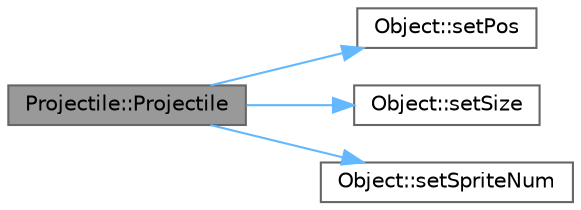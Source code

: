 digraph "Projectile::Projectile"
{
 // LATEX_PDF_SIZE
  bgcolor="transparent";
  edge [fontname=Helvetica,fontsize=10,labelfontname=Helvetica,labelfontsize=10];
  node [fontname=Helvetica,fontsize=10,shape=box,height=0.2,width=0.4];
  rankdir="LR";
  Node1 [id="Node000001",label="Projectile::Projectile",height=0.2,width=0.4,color="gray40", fillcolor="grey60", style="filled", fontcolor="black",tooltip=" "];
  Node1 -> Node2 [id="edge4_Node000001_Node000002",color="steelblue1",style="solid",tooltip=" "];
  Node2 [id="Node000002",label="Object::setPos",height=0.2,width=0.4,color="grey40", fillcolor="white", style="filled",URL="$class_object.html#a2149267e41bbb91d03d23eeb95caf8df",tooltip=" "];
  Node1 -> Node3 [id="edge5_Node000001_Node000003",color="steelblue1",style="solid",tooltip=" "];
  Node3 [id="Node000003",label="Object::setSize",height=0.2,width=0.4,color="grey40", fillcolor="white", style="filled",URL="$class_object.html#aa9a24f326a7837ce7be255c436bb90f0",tooltip=" "];
  Node1 -> Node4 [id="edge6_Node000001_Node000004",color="steelblue1",style="solid",tooltip=" "];
  Node4 [id="Node000004",label="Object::setSpriteNum",height=0.2,width=0.4,color="grey40", fillcolor="white", style="filled",URL="$class_object.html#a004999d115ca15135a66ee9dca51693c",tooltip=" "];
}
